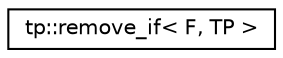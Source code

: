 digraph "Graphical Class Hierarchy"
{
 // LATEX_PDF_SIZE
  edge [fontname="Helvetica",fontsize="10",labelfontname="Helvetica",labelfontsize="10"];
  node [fontname="Helvetica",fontsize="10",shape=record];
  rankdir="LR";
  Node0 [label="tp::remove_if\< F, TP \>",height=0.2,width=0.4,color="black", fillcolor="white", style="filled",URL="$structtp_1_1remove__if.html",tooltip=" "];
}
